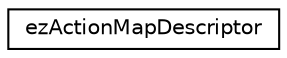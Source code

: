 digraph "Graphical Class Hierarchy"
{
 // LATEX_PDF_SIZE
  edge [fontname="Helvetica",fontsize="10",labelfontname="Helvetica",labelfontsize="10"];
  node [fontname="Helvetica",fontsize="10",shape=record];
  rankdir="LR";
  Node0 [label="ezActionMapDescriptor",height=0.2,width=0.4,color="black", fillcolor="white", style="filled",URL="$dd/d09/structez_action_map_descriptor.htm",tooltip=" "];
}
